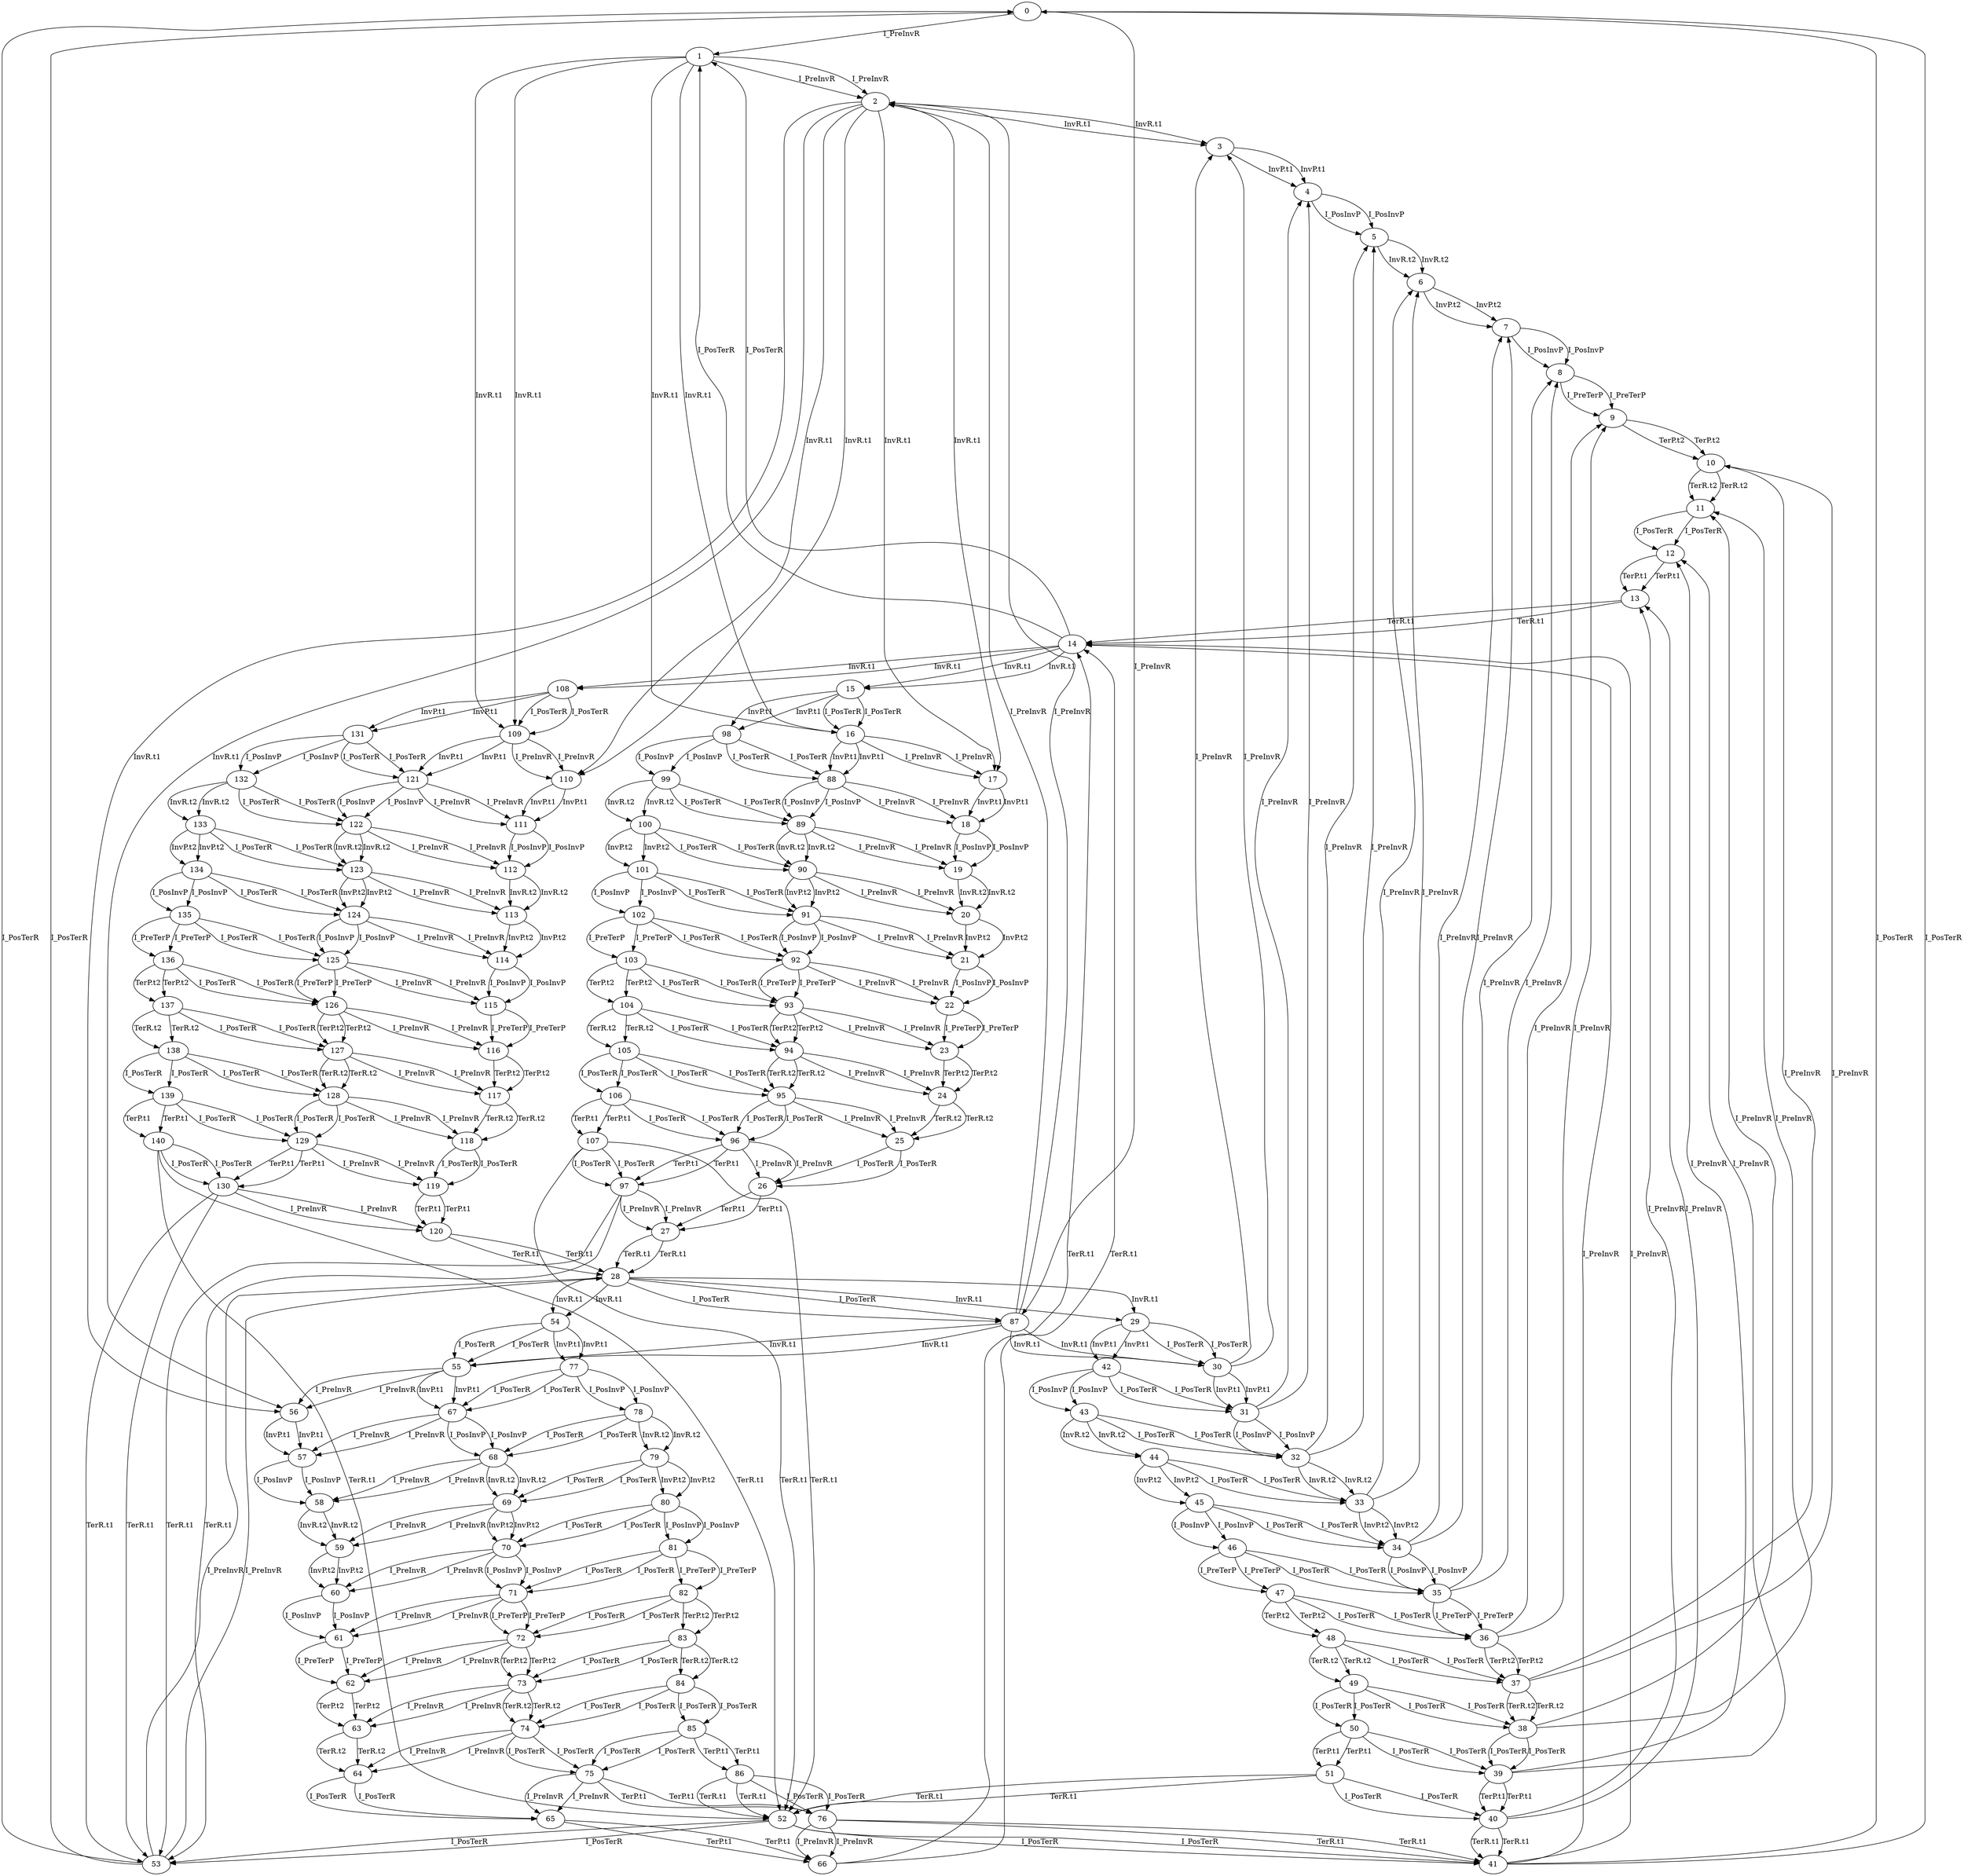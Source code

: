 digraph P1 {
0 -> 1 [ label="I_PreInvR" ];
1 -> 2 [ label="I_PreInvR" ];
2 -> 3 [ label="InvR.t1" ];
3 -> 4 [ label="InvP.t1" ];
4 -> 5 [ label="I_PosInvP" ];
5 -> 6 [ label="InvR.t2" ];
6 -> 7 [ label="InvP.t2" ];
7 -> 8 [ label="I_PosInvP" ];
8 -> 9 [ label="I_PreTerP" ];
9 -> 10 [ label="TerP.t2" ];
10 -> 11 [ label="TerR.t2" ];
11 -> 12 [ label="I_PosTerR" ];
12 -> 13 [ label="TerP.t1" ];
13 -> 14 [ label="TerR.t1" ];
14 -> 15 [ label="InvR.t1" ];
15 -> 16 [ label="I_PosTerR" ];
16 -> 17 [ label="I_PreInvR" ];
17 -> 18 [ label="InvP.t1" ];
18 -> 19 [ label="I_PosInvP" ];
19 -> 20 [ label="InvR.t2" ];
20 -> 21 [ label="InvP.t2" ];
21 -> 22 [ label="I_PosInvP" ];
22 -> 23 [ label="I_PreTerP" ];
23 -> 24 [ label="TerP.t2" ];
24 -> 25 [ label="TerR.t2" ];
25 -> 26 [ label="I_PosTerR" ];
26 -> 27 [ label="TerP.t1" ];
27 -> 28 [ label="TerR.t1" ];
28 -> 29 [ label="InvR.t1" ];
29 -> 30 [ label="I_PosTerR" ];
30 -> 3 [ label="I_PreInvR" ];
30 -> 31 [ label="InvP.t1" ];
31 -> 32 [ label="I_PosInvP" ];
32 -> 5 [ label="I_PreInvR" ];
32 -> 33 [ label="InvR.t2" ];
33 -> 34 [ label="InvP.t2" ];
34 -> 35 [ label="I_PosInvP" ];
35 -> 36 [ label="I_PreTerP" ];
36 -> 37 [ label="TerP.t2" ];
37 -> 10 [ label="I_PreInvR" ];
37 -> 38 [ label="TerR.t2" ];
38 -> 11 [ label="I_PreInvR" ];
38 -> 39 [ label="I_PosTerR" ];
39 -> 12 [ label="I_PreInvR" ];
39 -> 40 [ label="TerP.t1" ];
40 -> 13 [ label="I_PreInvR" ];
40 -> 41 [ label="TerR.t1" ];
41 -> 14 [ label="I_PreInvR" ];
41 -> 0 [ label="I_PosTerR" ];
36 -> 9 [ label="I_PreInvR" ];
35 -> 8 [ label="I_PreInvR" ];
34 -> 7 [ label="I_PreInvR" ];
33 -> 6 [ label="I_PreInvR" ];
31 -> 4 [ label="I_PreInvR" ];
29 -> 42 [ label="InvP.t1" ];
42 -> 43 [ label="I_PosInvP" ];
43 -> 32 [ label="I_PosTerR" ];
43 -> 44 [ label="InvR.t2" ];
44 -> 45 [ label="InvP.t2" ];
45 -> 46 [ label="I_PosInvP" ];
46 -> 47 [ label="I_PreTerP" ];
47 -> 48 [ label="TerP.t2" ];
48 -> 37 [ label="I_PosTerR" ];
48 -> 49 [ label="TerR.t2" ];
49 -> 38 [ label="I_PosTerR" ];
49 -> 50 [ label="I_PosTerR" ];
50 -> 39 [ label="I_PosTerR" ];
50 -> 51 [ label="TerP.t1" ];
51 -> 52 [ label="TerR.t1" ];
52 -> 41 [ label="I_PosTerR" ];
52 -> 53 [ label="I_PosTerR" ];
53 -> 28 [ label="I_PreInvR" ];
53 -> 0 [ label="I_PosTerR" ];
51 -> 40 [ label="I_PosTerR" ];
47 -> 36 [ label="I_PosTerR" ];
46 -> 35 [ label="I_PosTerR" ];
45 -> 34 [ label="I_PosTerR" ];
44 -> 33 [ label="I_PosTerR" ];
42 -> 31 [ label="I_PosTerR" ];
28 -> 54 [ label="InvR.t1" ];
54 -> 55 [ label="I_PosTerR" ];
55 -> 56 [ label="I_PreInvR" ];
56 -> 57 [ label="InvP.t1" ];
57 -> 58 [ label="I_PosInvP" ];
58 -> 59 [ label="InvR.t2" ];
59 -> 60 [ label="InvP.t2" ];
60 -> 61 [ label="I_PosInvP" ];
61 -> 62 [ label="I_PreTerP" ];
62 -> 63 [ label="TerP.t2" ];
63 -> 64 [ label="TerR.t2" ];
64 -> 65 [ label="I_PosTerR" ];
65 -> 66 [ label="TerP.t1" ];
66 -> 14 [ label="TerR.t1" ];
55 -> 67 [ label="InvP.t1" ];
67 -> 68 [ label="I_PosInvP" ];
68 -> 58 [ label="I_PreInvR" ];
68 -> 69 [ label="InvR.t2" ];
69 -> 70 [ label="InvP.t2" ];
70 -> 71 [ label="I_PosInvP" ];
71 -> 72 [ label="I_PreTerP" ];
72 -> 73 [ label="TerP.t2" ];
73 -> 63 [ label="I_PreInvR" ];
73 -> 74 [ label="TerR.t2" ];
74 -> 64 [ label="I_PreInvR" ];
74 -> 75 [ label="I_PosTerR" ];
75 -> 65 [ label="I_PreInvR" ];
75 -> 76 [ label="TerP.t1" ];
76 -> 66 [ label="I_PreInvR" ];
76 -> 41 [ label="TerR.t1" ];
72 -> 62 [ label="I_PreInvR" ];
71 -> 61 [ label="I_PreInvR" ];
70 -> 60 [ label="I_PreInvR" ];
69 -> 59 [ label="I_PreInvR" ];
67 -> 57 [ label="I_PreInvR" ];
54 -> 77 [ label="InvP.t1" ];
77 -> 78 [ label="I_PosInvP" ];
78 -> 68 [ label="I_PosTerR" ];
78 -> 79 [ label="InvR.t2" ];
79 -> 80 [ label="InvP.t2" ];
80 -> 81 [ label="I_PosInvP" ];
81 -> 82 [ label="I_PreTerP" ];
82 -> 83 [ label="TerP.t2" ];
83 -> 73 [ label="I_PosTerR" ];
83 -> 84 [ label="TerR.t2" ];
84 -> 74 [ label="I_PosTerR" ];
84 -> 85 [ label="I_PosTerR" ];
85 -> 75 [ label="I_PosTerR" ];
85 -> 86 [ label="TerP.t1" ];
86 -> 52 [ label="TerR.t1" ];
86 -> 76 [ label="I_PosTerR" ];
82 -> 72 [ label="I_PosTerR" ];
81 -> 71 [ label="I_PosTerR" ];
80 -> 70 [ label="I_PosTerR" ];
79 -> 69 [ label="I_PosTerR" ];
77 -> 67 [ label="I_PosTerR" ];
28 -> 87 [ label="I_PosTerR" ];
87 -> 2 [ label="I_PreInvR" ];
87 -> 30 [ label="InvR.t1" ];
87 -> 55 [ label="InvR.t1" ];
16 -> 88 [ label="InvP.t1" ];
88 -> 89 [ label="I_PosInvP" ];
89 -> 19 [ label="I_PreInvR" ];
89 -> 90 [ label="InvR.t2" ];
90 -> 91 [ label="InvP.t2" ];
91 -> 92 [ label="I_PosInvP" ];
92 -> 93 [ label="I_PreTerP" ];
93 -> 94 [ label="TerP.t2" ];
94 -> 24 [ label="I_PreInvR" ];
94 -> 95 [ label="TerR.t2" ];
95 -> 25 [ label="I_PreInvR" ];
95 -> 96 [ label="I_PosTerR" ];
96 -> 26 [ label="I_PreInvR" ];
96 -> 97 [ label="TerP.t1" ];
97 -> 27 [ label="I_PreInvR" ];
97 -> 53 [ label="TerR.t1" ];
93 -> 23 [ label="I_PreInvR" ];
92 -> 22 [ label="I_PreInvR" ];
91 -> 21 [ label="I_PreInvR" ];
90 -> 20 [ label="I_PreInvR" ];
88 -> 18 [ label="I_PreInvR" ];
15 -> 98 [ label="InvP.t1" ];
98 -> 99 [ label="I_PosInvP" ];
99 -> 89 [ label="I_PosTerR" ];
99 -> 100 [ label="InvR.t2" ];
100 -> 101 [ label="InvP.t2" ];
101 -> 102 [ label="I_PosInvP" ];
102 -> 103 [ label="I_PreTerP" ];
103 -> 104 [ label="TerP.t2" ];
104 -> 94 [ label="I_PosTerR" ];
104 -> 105 [ label="TerR.t2" ];
105 -> 95 [ label="I_PosTerR" ];
105 -> 106 [ label="I_PosTerR" ];
106 -> 96 [ label="I_PosTerR" ];
106 -> 107 [ label="TerP.t1" ];
107 -> 52 [ label="TerR.t1" ];
107 -> 97 [ label="I_PosTerR" ];
103 -> 93 [ label="I_PosTerR" ];
102 -> 92 [ label="I_PosTerR" ];
101 -> 91 [ label="I_PosTerR" ];
100 -> 90 [ label="I_PosTerR" ];
98 -> 88 [ label="I_PosTerR" ];
14 -> 108 [ label="InvR.t1" ];
108 -> 109 [ label="I_PosTerR" ];
109 -> 110 [ label="I_PreInvR" ];
110 -> 111 [ label="InvP.t1" ];
111 -> 112 [ label="I_PosInvP" ];
112 -> 113 [ label="InvR.t2" ];
113 -> 114 [ label="InvP.t2" ];
114 -> 115 [ label="I_PosInvP" ];
115 -> 116 [ label="I_PreTerP" ];
116 -> 117 [ label="TerP.t2" ];
117 -> 118 [ label="TerR.t2" ];
118 -> 119 [ label="I_PosTerR" ];
119 -> 120 [ label="TerP.t1" ];
120 -> 28 [ label="TerR.t1" ];
109 -> 121 [ label="InvP.t1" ];
121 -> 122 [ label="I_PosInvP" ];
122 -> 112 [ label="I_PreInvR" ];
122 -> 123 [ label="InvR.t2" ];
123 -> 124 [ label="InvP.t2" ];
124 -> 125 [ label="I_PosInvP" ];
125 -> 126 [ label="I_PreTerP" ];
126 -> 127 [ label="TerP.t2" ];
127 -> 117 [ label="I_PreInvR" ];
127 -> 128 [ label="TerR.t2" ];
128 -> 118 [ label="I_PreInvR" ];
128 -> 129 [ label="I_PosTerR" ];
129 -> 119 [ label="I_PreInvR" ];
129 -> 130 [ label="TerP.t1" ];
130 -> 120 [ label="I_PreInvR" ];
130 -> 53 [ label="TerR.t1" ];
126 -> 116 [ label="I_PreInvR" ];
125 -> 115 [ label="I_PreInvR" ];
124 -> 114 [ label="I_PreInvR" ];
123 -> 113 [ label="I_PreInvR" ];
121 -> 111 [ label="I_PreInvR" ];
108 -> 131 [ label="InvP.t1" ];
131 -> 132 [ label="I_PosInvP" ];
132 -> 122 [ label="I_PosTerR" ];
132 -> 133 [ label="InvR.t2" ];
133 -> 134 [ label="InvP.t2" ];
134 -> 135 [ label="I_PosInvP" ];
135 -> 136 [ label="I_PreTerP" ];
136 -> 137 [ label="TerP.t2" ];
137 -> 127 [ label="I_PosTerR" ];
137 -> 138 [ label="TerR.t2" ];
138 -> 128 [ label="I_PosTerR" ];
138 -> 139 [ label="I_PosTerR" ];
139 -> 129 [ label="I_PosTerR" ];
139 -> 140 [ label="TerP.t1" ];
140 -> 52 [ label="TerR.t1" ];
140 -> 130 [ label="I_PosTerR" ];
136 -> 126 [ label="I_PosTerR" ];
135 -> 125 [ label="I_PosTerR" ];
134 -> 124 [ label="I_PosTerR" ];
133 -> 123 [ label="I_PosTerR" ];
131 -> 121 [ label="I_PosTerR" ];
14 -> 1 [ label="I_PosTerR" ];
2 -> 56 [ label="InvR.t1" ];
2 -> 17 [ label="InvR.t1" ];
2 -> 110 [ label="InvR.t1" ];
1 -> 16 [ label="InvR.t1" ];
1 -> 109 [ label="InvR.t1" ];
0 -> 87 [ label="I_PreInvR" ];
87 -> 2 [ label="I_PreInvR" ];
2 -> 3 [ label="InvR.t1" ];
3 -> 4 [ label="InvP.t1" ];
4 -> 5 [ label="I_PosInvP" ];
5 -> 6 [ label="InvR.t2" ];
6 -> 7 [ label="InvP.t2" ];
7 -> 8 [ label="I_PosInvP" ];
8 -> 9 [ label="I_PreTerP" ];
9 -> 10 [ label="TerP.t2" ];
10 -> 11 [ label="TerR.t2" ];
11 -> 12 [ label="I_PosTerR" ];
12 -> 13 [ label="TerP.t1" ];
13 -> 14 [ label="TerR.t1" ];
14 -> 15 [ label="InvR.t1" ];
15 -> 16 [ label="I_PosTerR" ];
16 -> 17 [ label="I_PreInvR" ];
17 -> 18 [ label="InvP.t1" ];
18 -> 19 [ label="I_PosInvP" ];
19 -> 20 [ label="InvR.t2" ];
20 -> 21 [ label="InvP.t2" ];
21 -> 22 [ label="I_PosInvP" ];
22 -> 23 [ label="I_PreTerP" ];
23 -> 24 [ label="TerP.t2" ];
24 -> 25 [ label="TerR.t2" ];
25 -> 26 [ label="I_PosTerR" ];
26 -> 27 [ label="TerP.t1" ];
27 -> 28 [ label="TerR.t1" ];
28 -> 29 [ label="InvR.t1" ];
29 -> 30 [ label="I_PosTerR" ];
30 -> 3 [ label="I_PreInvR" ];
30 -> 31 [ label="InvP.t1" ];
31 -> 32 [ label="I_PosInvP" ];
32 -> 5 [ label="I_PreInvR" ];
32 -> 33 [ label="InvR.t2" ];
33 -> 34 [ label="InvP.t2" ];
34 -> 35 [ label="I_PosInvP" ];
35 -> 36 [ label="I_PreTerP" ];
36 -> 37 [ label="TerP.t2" ];
37 -> 10 [ label="I_PreInvR" ];
37 -> 38 [ label="TerR.t2" ];
38 -> 11 [ label="I_PreInvR" ];
38 -> 39 [ label="I_PosTerR" ];
39 -> 12 [ label="I_PreInvR" ];
39 -> 40 [ label="TerP.t1" ];
40 -> 13 [ label="I_PreInvR" ];
40 -> 41 [ label="TerR.t1" ];
41 -> 14 [ label="I_PreInvR" ];
41 -> 0 [ label="I_PosTerR" ];
36 -> 9 [ label="I_PreInvR" ];
35 -> 8 [ label="I_PreInvR" ];
34 -> 7 [ label="I_PreInvR" ];
33 -> 6 [ label="I_PreInvR" ];
31 -> 4 [ label="I_PreInvR" ];
29 -> 42 [ label="InvP.t1" ];
42 -> 43 [ label="I_PosInvP" ];
43 -> 32 [ label="I_PosTerR" ];
43 -> 44 [ label="InvR.t2" ];
44 -> 45 [ label="InvP.t2" ];
45 -> 46 [ label="I_PosInvP" ];
46 -> 47 [ label="I_PreTerP" ];
47 -> 48 [ label="TerP.t2" ];
48 -> 37 [ label="I_PosTerR" ];
48 -> 49 [ label="TerR.t2" ];
49 -> 38 [ label="I_PosTerR" ];
49 -> 50 [ label="I_PosTerR" ];
50 -> 39 [ label="I_PosTerR" ];
50 -> 51 [ label="TerP.t1" ];
51 -> 52 [ label="TerR.t1" ];
52 -> 41 [ label="I_PosTerR" ];
52 -> 53 [ label="I_PosTerR" ];
53 -> 28 [ label="I_PreInvR" ];
53 -> 0 [ label="I_PosTerR" ];
51 -> 40 [ label="I_PosTerR" ];
47 -> 36 [ label="I_PosTerR" ];
46 -> 35 [ label="I_PosTerR" ];
45 -> 34 [ label="I_PosTerR" ];
44 -> 33 [ label="I_PosTerR" ];
42 -> 31 [ label="I_PosTerR" ];
28 -> 54 [ label="InvR.t1" ];
54 -> 55 [ label="I_PosTerR" ];
55 -> 56 [ label="I_PreInvR" ];
56 -> 57 [ label="InvP.t1" ];
57 -> 58 [ label="I_PosInvP" ];
58 -> 59 [ label="InvR.t2" ];
59 -> 60 [ label="InvP.t2" ];
60 -> 61 [ label="I_PosInvP" ];
61 -> 62 [ label="I_PreTerP" ];
62 -> 63 [ label="TerP.t2" ];
63 -> 64 [ label="TerR.t2" ];
64 -> 65 [ label="I_PosTerR" ];
65 -> 66 [ label="TerP.t1" ];
66 -> 14 [ label="TerR.t1" ];
55 -> 67 [ label="InvP.t1" ];
67 -> 68 [ label="I_PosInvP" ];
68 -> 58 [ label="I_PreInvR" ];
68 -> 69 [ label="InvR.t2" ];
69 -> 70 [ label="InvP.t2" ];
70 -> 71 [ label="I_PosInvP" ];
71 -> 72 [ label="I_PreTerP" ];
72 -> 73 [ label="TerP.t2" ];
73 -> 63 [ label="I_PreInvR" ];
73 -> 74 [ label="TerR.t2" ];
74 -> 64 [ label="I_PreInvR" ];
74 -> 75 [ label="I_PosTerR" ];
75 -> 65 [ label="I_PreInvR" ];
75 -> 76 [ label="TerP.t1" ];
76 -> 66 [ label="I_PreInvR" ];
76 -> 41 [ label="TerR.t1" ];
72 -> 62 [ label="I_PreInvR" ];
71 -> 61 [ label="I_PreInvR" ];
70 -> 60 [ label="I_PreInvR" ];
69 -> 59 [ label="I_PreInvR" ];
67 -> 57 [ label="I_PreInvR" ];
54 -> 77 [ label="InvP.t1" ];
77 -> 78 [ label="I_PosInvP" ];
78 -> 68 [ label="I_PosTerR" ];
78 -> 79 [ label="InvR.t2" ];
79 -> 80 [ label="InvP.t2" ];
80 -> 81 [ label="I_PosInvP" ];
81 -> 82 [ label="I_PreTerP" ];
82 -> 83 [ label="TerP.t2" ];
83 -> 73 [ label="I_PosTerR" ];
83 -> 84 [ label="TerR.t2" ];
84 -> 74 [ label="I_PosTerR" ];
84 -> 85 [ label="I_PosTerR" ];
85 -> 75 [ label="I_PosTerR" ];
85 -> 86 [ label="TerP.t1" ];
86 -> 52 [ label="TerR.t1" ];
86 -> 76 [ label="I_PosTerR" ];
82 -> 72 [ label="I_PosTerR" ];
81 -> 71 [ label="I_PosTerR" ];
80 -> 70 [ label="I_PosTerR" ];
79 -> 69 [ label="I_PosTerR" ];
77 -> 67 [ label="I_PosTerR" ];
28 -> 87 [ label="I_PosTerR" ];
16 -> 88 [ label="InvP.t1" ];
88 -> 89 [ label="I_PosInvP" ];
89 -> 19 [ label="I_PreInvR" ];
89 -> 90 [ label="InvR.t2" ];
90 -> 91 [ label="InvP.t2" ];
91 -> 92 [ label="I_PosInvP" ];
92 -> 93 [ label="I_PreTerP" ];
93 -> 94 [ label="TerP.t2" ];
94 -> 24 [ label="I_PreInvR" ];
94 -> 95 [ label="TerR.t2" ];
95 -> 25 [ label="I_PreInvR" ];
95 -> 96 [ label="I_PosTerR" ];
96 -> 26 [ label="I_PreInvR" ];
96 -> 97 [ label="TerP.t1" ];
97 -> 27 [ label="I_PreInvR" ];
97 -> 53 [ label="TerR.t1" ];
93 -> 23 [ label="I_PreInvR" ];
92 -> 22 [ label="I_PreInvR" ];
91 -> 21 [ label="I_PreInvR" ];
90 -> 20 [ label="I_PreInvR" ];
88 -> 18 [ label="I_PreInvR" ];
15 -> 98 [ label="InvP.t1" ];
98 -> 99 [ label="I_PosInvP" ];
99 -> 89 [ label="I_PosTerR" ];
99 -> 100 [ label="InvR.t2" ];
100 -> 101 [ label="InvP.t2" ];
101 -> 102 [ label="I_PosInvP" ];
102 -> 103 [ label="I_PreTerP" ];
103 -> 104 [ label="TerP.t2" ];
104 -> 94 [ label="I_PosTerR" ];
104 -> 105 [ label="TerR.t2" ];
105 -> 95 [ label="I_PosTerR" ];
105 -> 106 [ label="I_PosTerR" ];
106 -> 96 [ label="I_PosTerR" ];
106 -> 107 [ label="TerP.t1" ];
107 -> 52 [ label="TerR.t1" ];
107 -> 97 [ label="I_PosTerR" ];
103 -> 93 [ label="I_PosTerR" ];
102 -> 92 [ label="I_PosTerR" ];
101 -> 91 [ label="I_PosTerR" ];
100 -> 90 [ label="I_PosTerR" ];
98 -> 88 [ label="I_PosTerR" ];
14 -> 108 [ label="InvR.t1" ];
108 -> 109 [ label="I_PosTerR" ];
109 -> 110 [ label="I_PreInvR" ];
110 -> 111 [ label="InvP.t1" ];
111 -> 112 [ label="I_PosInvP" ];
112 -> 113 [ label="InvR.t2" ];
113 -> 114 [ label="InvP.t2" ];
114 -> 115 [ label="I_PosInvP" ];
115 -> 116 [ label="I_PreTerP" ];
116 -> 117 [ label="TerP.t2" ];
117 -> 118 [ label="TerR.t2" ];
118 -> 119 [ label="I_PosTerR" ];
119 -> 120 [ label="TerP.t1" ];
120 -> 28 [ label="TerR.t1" ];
109 -> 121 [ label="InvP.t1" ];
121 -> 122 [ label="I_PosInvP" ];
122 -> 112 [ label="I_PreInvR" ];
122 -> 123 [ label="InvR.t2" ];
123 -> 124 [ label="InvP.t2" ];
124 -> 125 [ label="I_PosInvP" ];
125 -> 126 [ label="I_PreTerP" ];
126 -> 127 [ label="TerP.t2" ];
127 -> 117 [ label="I_PreInvR" ];
127 -> 128 [ label="TerR.t2" ];
128 -> 118 [ label="I_PreInvR" ];
128 -> 129 [ label="I_PosTerR" ];
129 -> 119 [ label="I_PreInvR" ];
129 -> 130 [ label="TerP.t1" ];
130 -> 120 [ label="I_PreInvR" ];
130 -> 53 [ label="TerR.t1" ];
126 -> 116 [ label="I_PreInvR" ];
125 -> 115 [ label="I_PreInvR" ];
124 -> 114 [ label="I_PreInvR" ];
123 -> 113 [ label="I_PreInvR" ];
121 -> 111 [ label="I_PreInvR" ];
108 -> 131 [ label="InvP.t1" ];
131 -> 132 [ label="I_PosInvP" ];
132 -> 122 [ label="I_PosTerR" ];
132 -> 133 [ label="InvR.t2" ];
133 -> 134 [ label="InvP.t2" ];
134 -> 135 [ label="I_PosInvP" ];
135 -> 136 [ label="I_PreTerP" ];
136 -> 137 [ label="TerP.t2" ];
137 -> 127 [ label="I_PosTerR" ];
137 -> 138 [ label="TerR.t2" ];
138 -> 128 [ label="I_PosTerR" ];
138 -> 139 [ label="I_PosTerR" ];
139 -> 129 [ label="I_PosTerR" ];
139 -> 140 [ label="TerP.t1" ];
140 -> 52 [ label="TerR.t1" ];
140 -> 130 [ label="I_PosTerR" ];
136 -> 126 [ label="I_PosTerR" ];
135 -> 125 [ label="I_PosTerR" ];
134 -> 124 [ label="I_PosTerR" ];
133 -> 123 [ label="I_PosTerR" ];
131 -> 121 [ label="I_PosTerR" ];
14 -> 1 [ label="I_PosTerR" ];
1 -> 2 [ label="I_PreInvR" ];
1 -> 16 [ label="InvR.t1" ];
1 -> 109 [ label="InvR.t1" ];
2 -> 56 [ label="InvR.t1" ];
2 -> 17 [ label="InvR.t1" ];
2 -> 110 [ label="InvR.t1" ];
87 -> 30 [ label="InvR.t1" ];
87 -> 55 [ label="InvR.t1" ];
}
